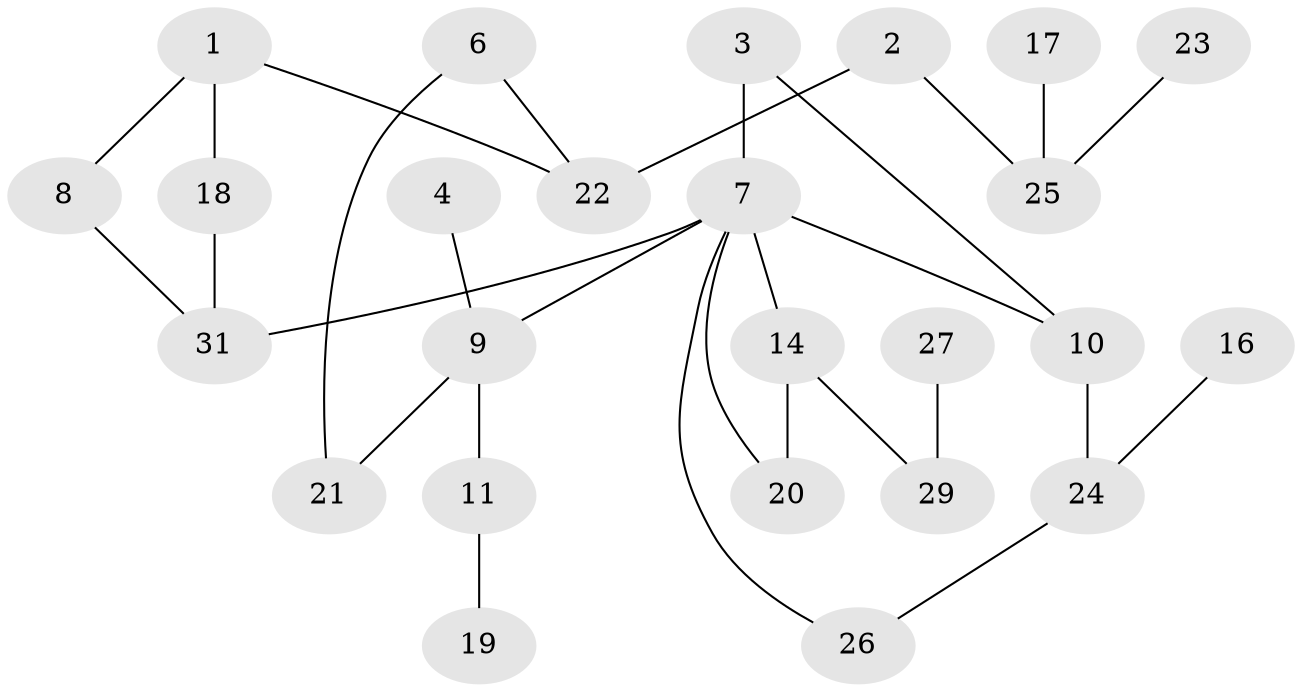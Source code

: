 // original degree distribution, {1: 0.2786885245901639, 3: 0.18032786885245902, 2: 0.3442622950819672, 0: 0.09836065573770492, 4: 0.06557377049180328, 5: 0.03278688524590164}
// Generated by graph-tools (version 1.1) at 2025/48/03/04/25 22:48:11]
// undirected, 25 vertices, 29 edges
graph export_dot {
  node [color=gray90,style=filled];
  1;
  2;
  3;
  4;
  6;
  7;
  8;
  9;
  10;
  11;
  14;
  16;
  17;
  18;
  19;
  20;
  21;
  22;
  23;
  24;
  25;
  26;
  27;
  29;
  31;
  1 -- 8 [weight=1.0];
  1 -- 18 [weight=1.0];
  1 -- 22 [weight=1.0];
  2 -- 22 [weight=1.0];
  2 -- 25 [weight=1.0];
  3 -- 7 [weight=1.0];
  3 -- 10 [weight=1.0];
  4 -- 9 [weight=1.0];
  6 -- 21 [weight=1.0];
  6 -- 22 [weight=1.0];
  7 -- 9 [weight=2.0];
  7 -- 10 [weight=1.0];
  7 -- 14 [weight=1.0];
  7 -- 20 [weight=1.0];
  7 -- 26 [weight=1.0];
  7 -- 31 [weight=1.0];
  8 -- 31 [weight=1.0];
  9 -- 11 [weight=1.0];
  9 -- 21 [weight=1.0];
  10 -- 24 [weight=2.0];
  11 -- 19 [weight=2.0];
  14 -- 20 [weight=2.0];
  14 -- 29 [weight=1.0];
  16 -- 24 [weight=1.0];
  17 -- 25 [weight=1.0];
  18 -- 31 [weight=1.0];
  23 -- 25 [weight=1.0];
  24 -- 26 [weight=1.0];
  27 -- 29 [weight=1.0];
}
